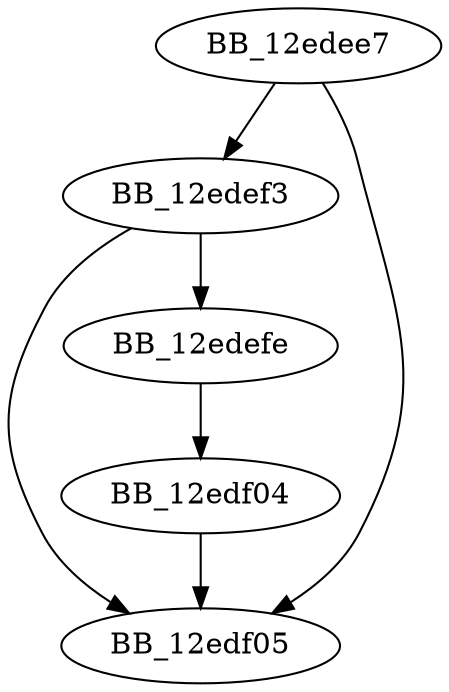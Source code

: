 DiGraph __freea{
BB_12edee7->BB_12edef3
BB_12edee7->BB_12edf05
BB_12edef3->BB_12edefe
BB_12edef3->BB_12edf05
BB_12edefe->BB_12edf04
BB_12edf04->BB_12edf05
}
